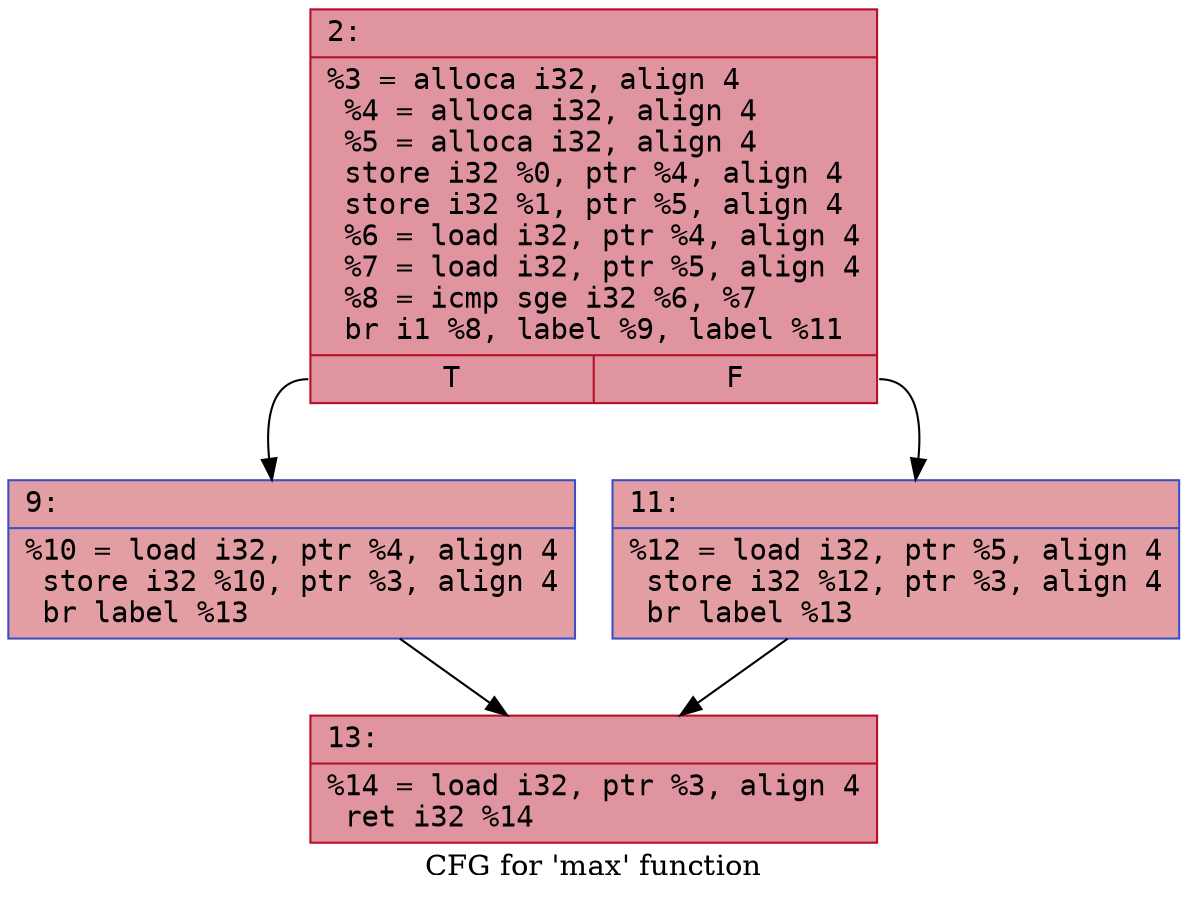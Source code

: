 digraph "CFG for 'max' function" {
	label="CFG for 'max' function";

	Node0x561486dcc0f0 [shape=record,color="#b70d28ff", style=filled, fillcolor="#b70d2870" fontname="Courier",label="{2:\l|  %3 = alloca i32, align 4\l  %4 = alloca i32, align 4\l  %5 = alloca i32, align 4\l  store i32 %0, ptr %4, align 4\l  store i32 %1, ptr %5, align 4\l  %6 = load i32, ptr %4, align 4\l  %7 = load i32, ptr %5, align 4\l  %8 = icmp sge i32 %6, %7\l  br i1 %8, label %9, label %11\l|{<s0>T|<s1>F}}"];
	Node0x561486dcc0f0:s0 -> Node0x561486dcc990[tooltip="2 -> 9\nProbability 50.00%" ];
	Node0x561486dcc0f0:s1 -> Node0x561486dcc9f0[tooltip="2 -> 11\nProbability 50.00%" ];
	Node0x561486dcc990 [shape=record,color="#3d50c3ff", style=filled, fillcolor="#be242e70" fontname="Courier",label="{9:\l|  %10 = load i32, ptr %4, align 4\l  store i32 %10, ptr %3, align 4\l  br label %13\l}"];
	Node0x561486dcc990 -> Node0x561486dccc60[tooltip="9 -> 13\nProbability 100.00%" ];
	Node0x561486dcc9f0 [shape=record,color="#3d50c3ff", style=filled, fillcolor="#be242e70" fontname="Courier",label="{11:\l|  %12 = load i32, ptr %5, align 4\l  store i32 %12, ptr %3, align 4\l  br label %13\l}"];
	Node0x561486dcc9f0 -> Node0x561486dccc60[tooltip="11 -> 13\nProbability 100.00%" ];
	Node0x561486dccc60 [shape=record,color="#b70d28ff", style=filled, fillcolor="#b70d2870" fontname="Courier",label="{13:\l|  %14 = load i32, ptr %3, align 4\l  ret i32 %14\l}"];
}

